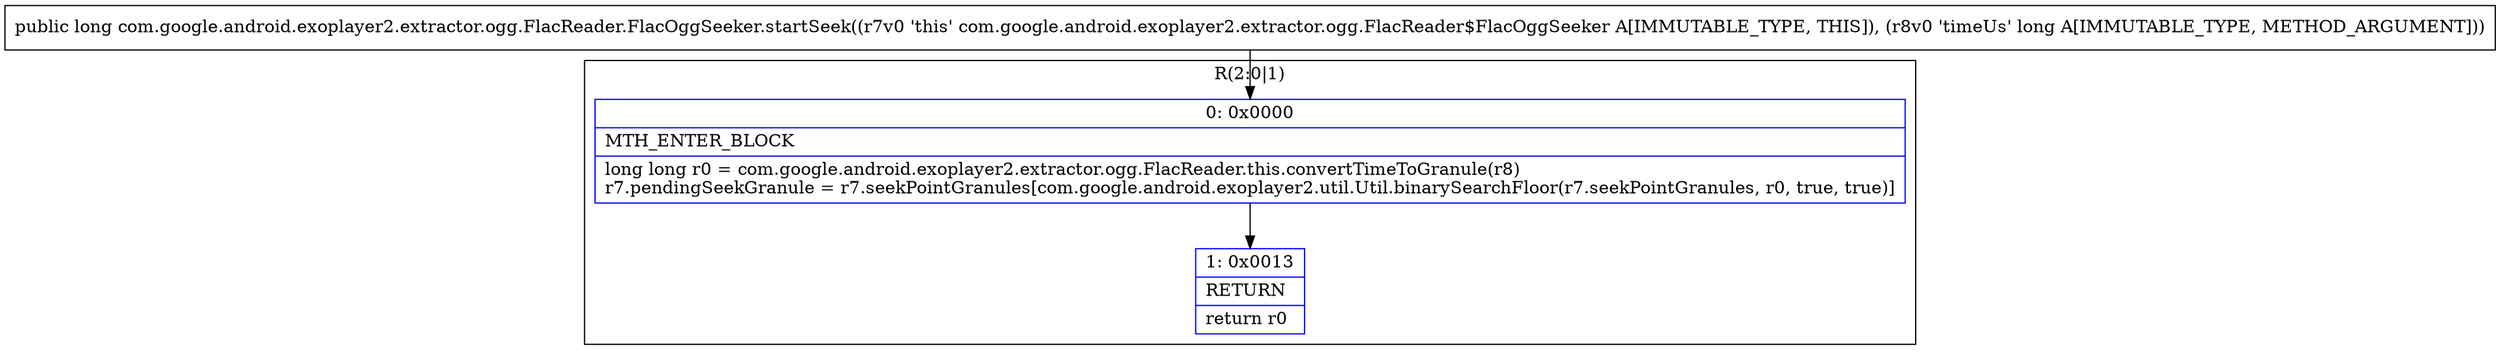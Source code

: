 digraph "CFG forcom.google.android.exoplayer2.extractor.ogg.FlacReader.FlacOggSeeker.startSeek(J)J" {
subgraph cluster_Region_47467971 {
label = "R(2:0|1)";
node [shape=record,color=blue];
Node_0 [shape=record,label="{0\:\ 0x0000|MTH_ENTER_BLOCK\l|long long r0 = com.google.android.exoplayer2.extractor.ogg.FlacReader.this.convertTimeToGranule(r8)\lr7.pendingSeekGranule = r7.seekPointGranules[com.google.android.exoplayer2.util.Util.binarySearchFloor(r7.seekPointGranules, r0, true, true)]\l}"];
Node_1 [shape=record,label="{1\:\ 0x0013|RETURN\l|return r0\l}"];
}
MethodNode[shape=record,label="{public long com.google.android.exoplayer2.extractor.ogg.FlacReader.FlacOggSeeker.startSeek((r7v0 'this' com.google.android.exoplayer2.extractor.ogg.FlacReader$FlacOggSeeker A[IMMUTABLE_TYPE, THIS]), (r8v0 'timeUs' long A[IMMUTABLE_TYPE, METHOD_ARGUMENT])) }"];
MethodNode -> Node_0;
Node_0 -> Node_1;
}

